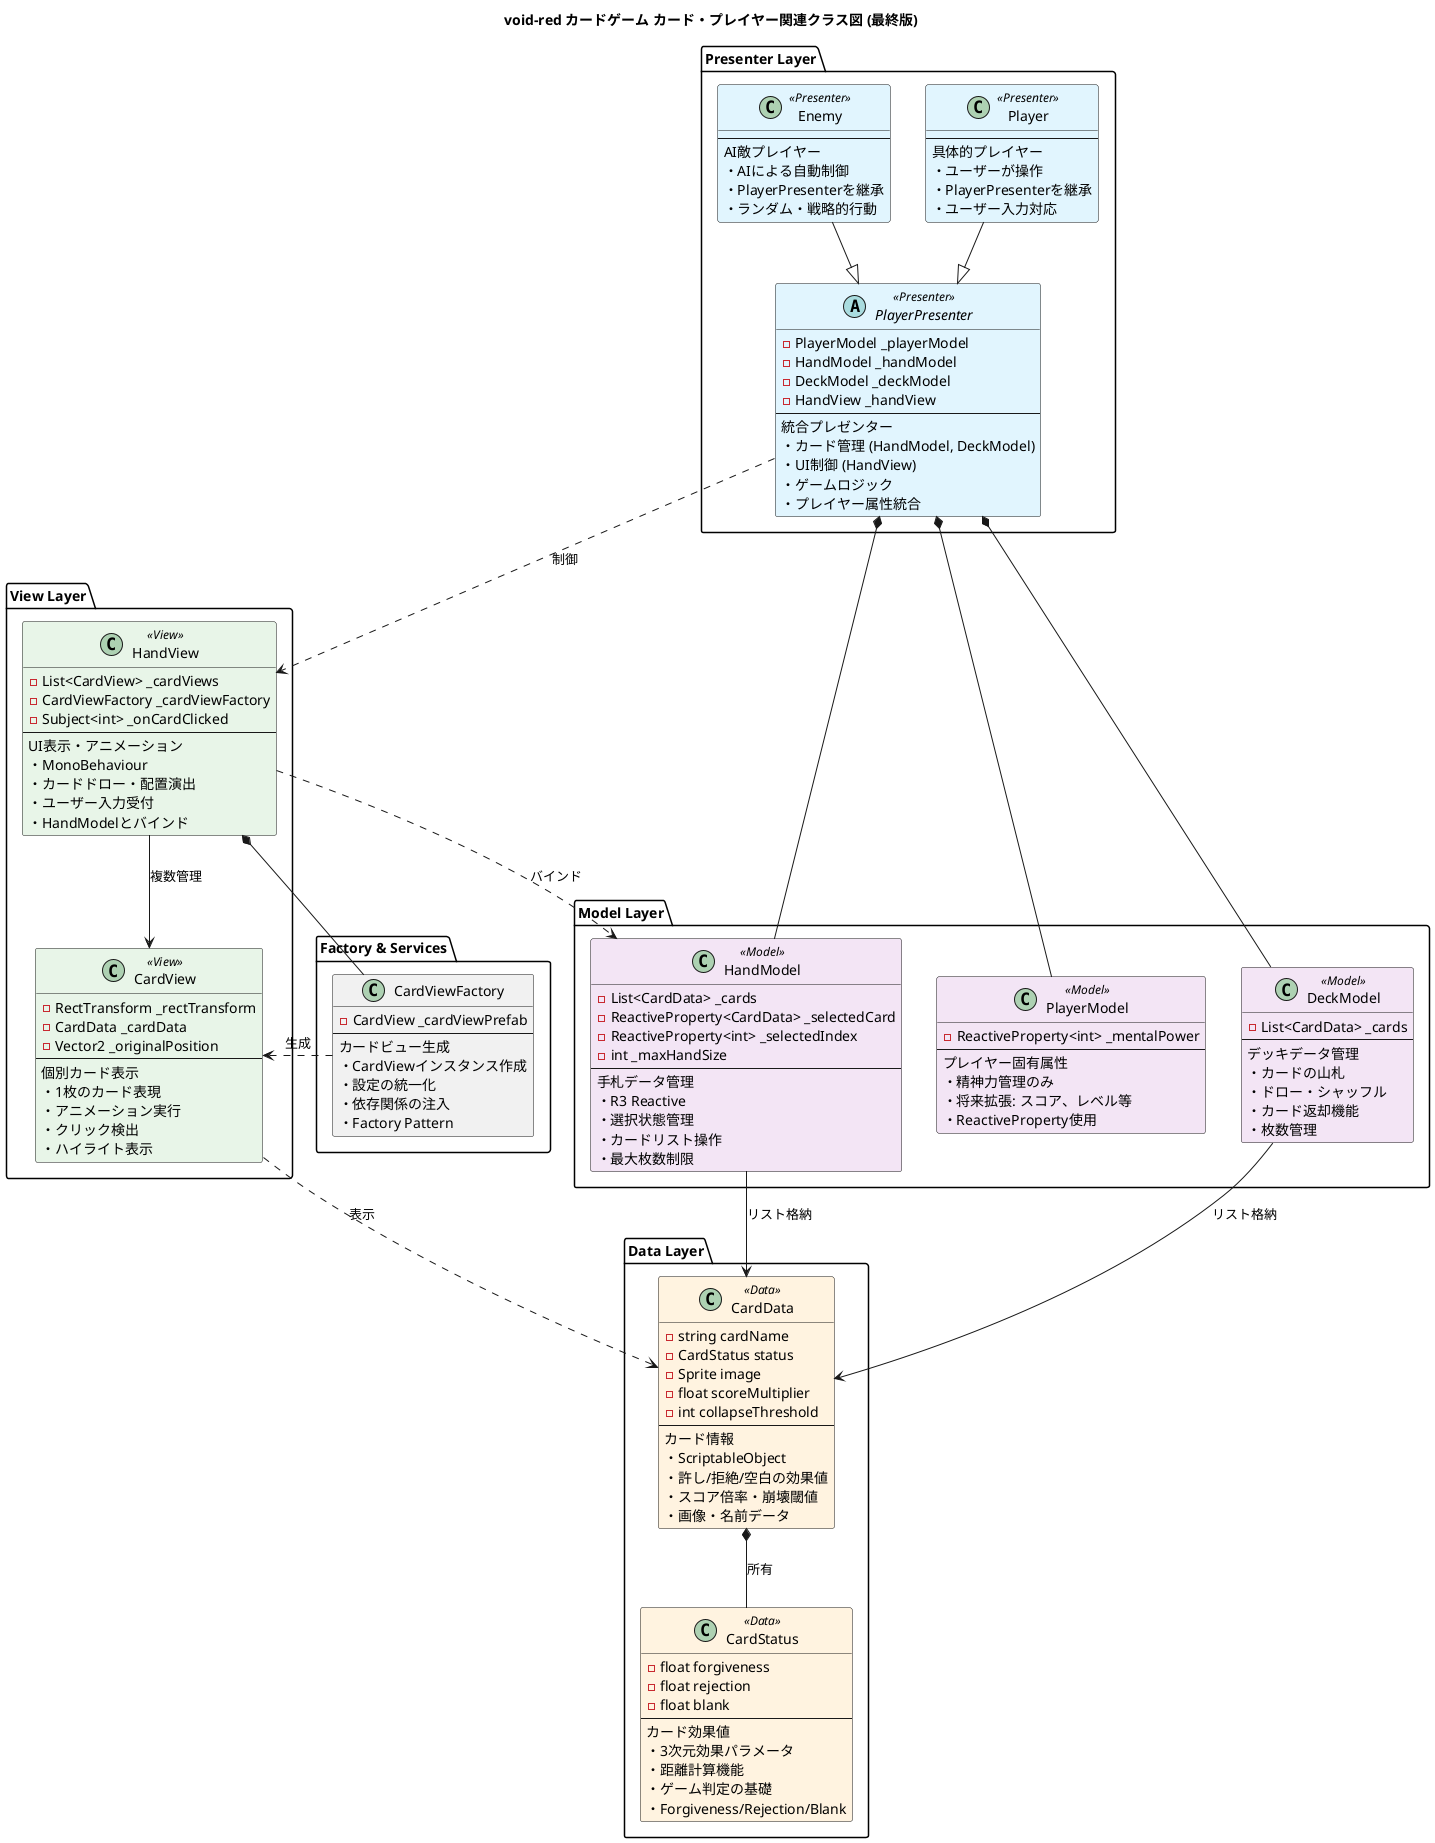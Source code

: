 @startuml void-red Card Player Class Diagram Final

title void-red カードゲーム カード・プレイヤー関連クラス図 (最終版)

skinparam class {
    BackgroundColor<<Presenter>> #E1F5FE
    BackgroundColor<<Model>> #F3E5F5
    BackgroundColor<<View>> #E8F5E8
    BackgroundColor<<Data>> #FFF3E0
}

package "Presenter Layer" {
    abstract class PlayerPresenter <<Presenter>> {
        - PlayerModel _playerModel
        - HandModel _handModel
        - DeckModel _deckModel
        - HandView _handView
        --
        統合プレゼンター
        ・カード管理 (HandModel, DeckModel)
        ・UI制御 (HandView)
        ・ゲームロジック
        ・プレイヤー属性統合
    }

    class Player <<Presenter>> {
        --
        具体的プレイヤー
        ・ユーザーが操作
        ・PlayerPresenterを継承
        ・ユーザー入力対応
    }

    class Enemy <<Presenter>> {
        --
        AI敵プレイヤー
        ・AIによる自動制御
        ・PlayerPresenterを継承
        ・ランダム・戦略的行動
    }
}

package "Model Layer" {
    class PlayerModel <<Model>> {
        - ReactiveProperty<int> _mentalPower
        --
        プレイヤー固有属性
        ・精神力管理のみ
        ・将来拡張: スコア、レベル等
        ・ReactiveProperty使用
    }

    class HandModel <<Model>> {
        - List<CardData> _cards
        - ReactiveProperty<CardData> _selectedCard
        - ReactiveProperty<int> _selectedIndex
        - int _maxHandSize
        --
        手札データ管理
        ・R3 Reactive
        ・選択状態管理
        ・カードリスト操作
        ・最大枚数制限
    }

    class DeckModel <<Model>> {
        - List<CardData> _cards
        --
        デッキデータ管理
        ・カードの山札
        ・ドロー・シャッフル
        ・カード返却機能
        ・枚数管理
    }
}

package "View Layer" {
    class HandView <<View>> {
        - List<CardView> _cardViews
        - CardViewFactory _cardViewFactory
        - Subject<int> _onCardClicked
        --
        UI表示・アニメーション
        ・MonoBehaviour
        ・カードドロー・配置演出
        ・ユーザー入力受付
        ・HandModelとバインド
    }

    class CardView <<View>> {
        - RectTransform _rectTransform
        - CardData _cardData
        - Vector2 _originalPosition
        --
        個別カード表示
        ・1枚のカード表現
        ・アニメーション実行
        ・クリック検出
        ・ハイライト表示
    }
}

package "Data Layer" {
    class CardData <<Data>> {
        - string cardName
        - CardStatus status
        - Sprite image
        - float scoreMultiplier
        - int collapseThreshold
        --
        カード情報
        ・ScriptableObject
        ・許し/拒絶/空白の効果値
        ・スコア倍率・崩壊閾値
        ・画像・名前データ
    }

    class CardStatus <<Data>> {
        - float forgiveness
        - float rejection
        - float blank
        --
        カード効果値
        ・3次元効果パラメータ
        ・距離計算機能
        ・ゲーム判定の基礎
        ・Forgiveness/Rejection/Blank
    }
}

package "Factory & Services" {
    class CardViewFactory {
        - CardView _cardViewPrefab
        --
        カードビュー生成
        ・CardViewインスタンス作成
        ・設定の統一化
        ・依存関係の注入
        ・Factory Pattern
    }
}

' 継承関係
Player --|> PlayerPresenter
Enemy --|> PlayerPresenter

' コンポジション関係
PlayerPresenter *-- PlayerModel
PlayerPresenter *-- HandModel
PlayerPresenter *-- DeckModel

' 依存関係
PlayerPresenter ..> HandView : 制御
HandView ..> HandModel : バインド
HandView *-- CardViewFactory
CardView ..> CardData : 表示
CardViewFactory ..> CardView : 生成
CardData *-- CardStatus : 所有

' 関連
HandView --> CardView : 複数管理
HandModel --> CardData : リスト格納
DeckModel --> CardData : リスト格納


@enduml